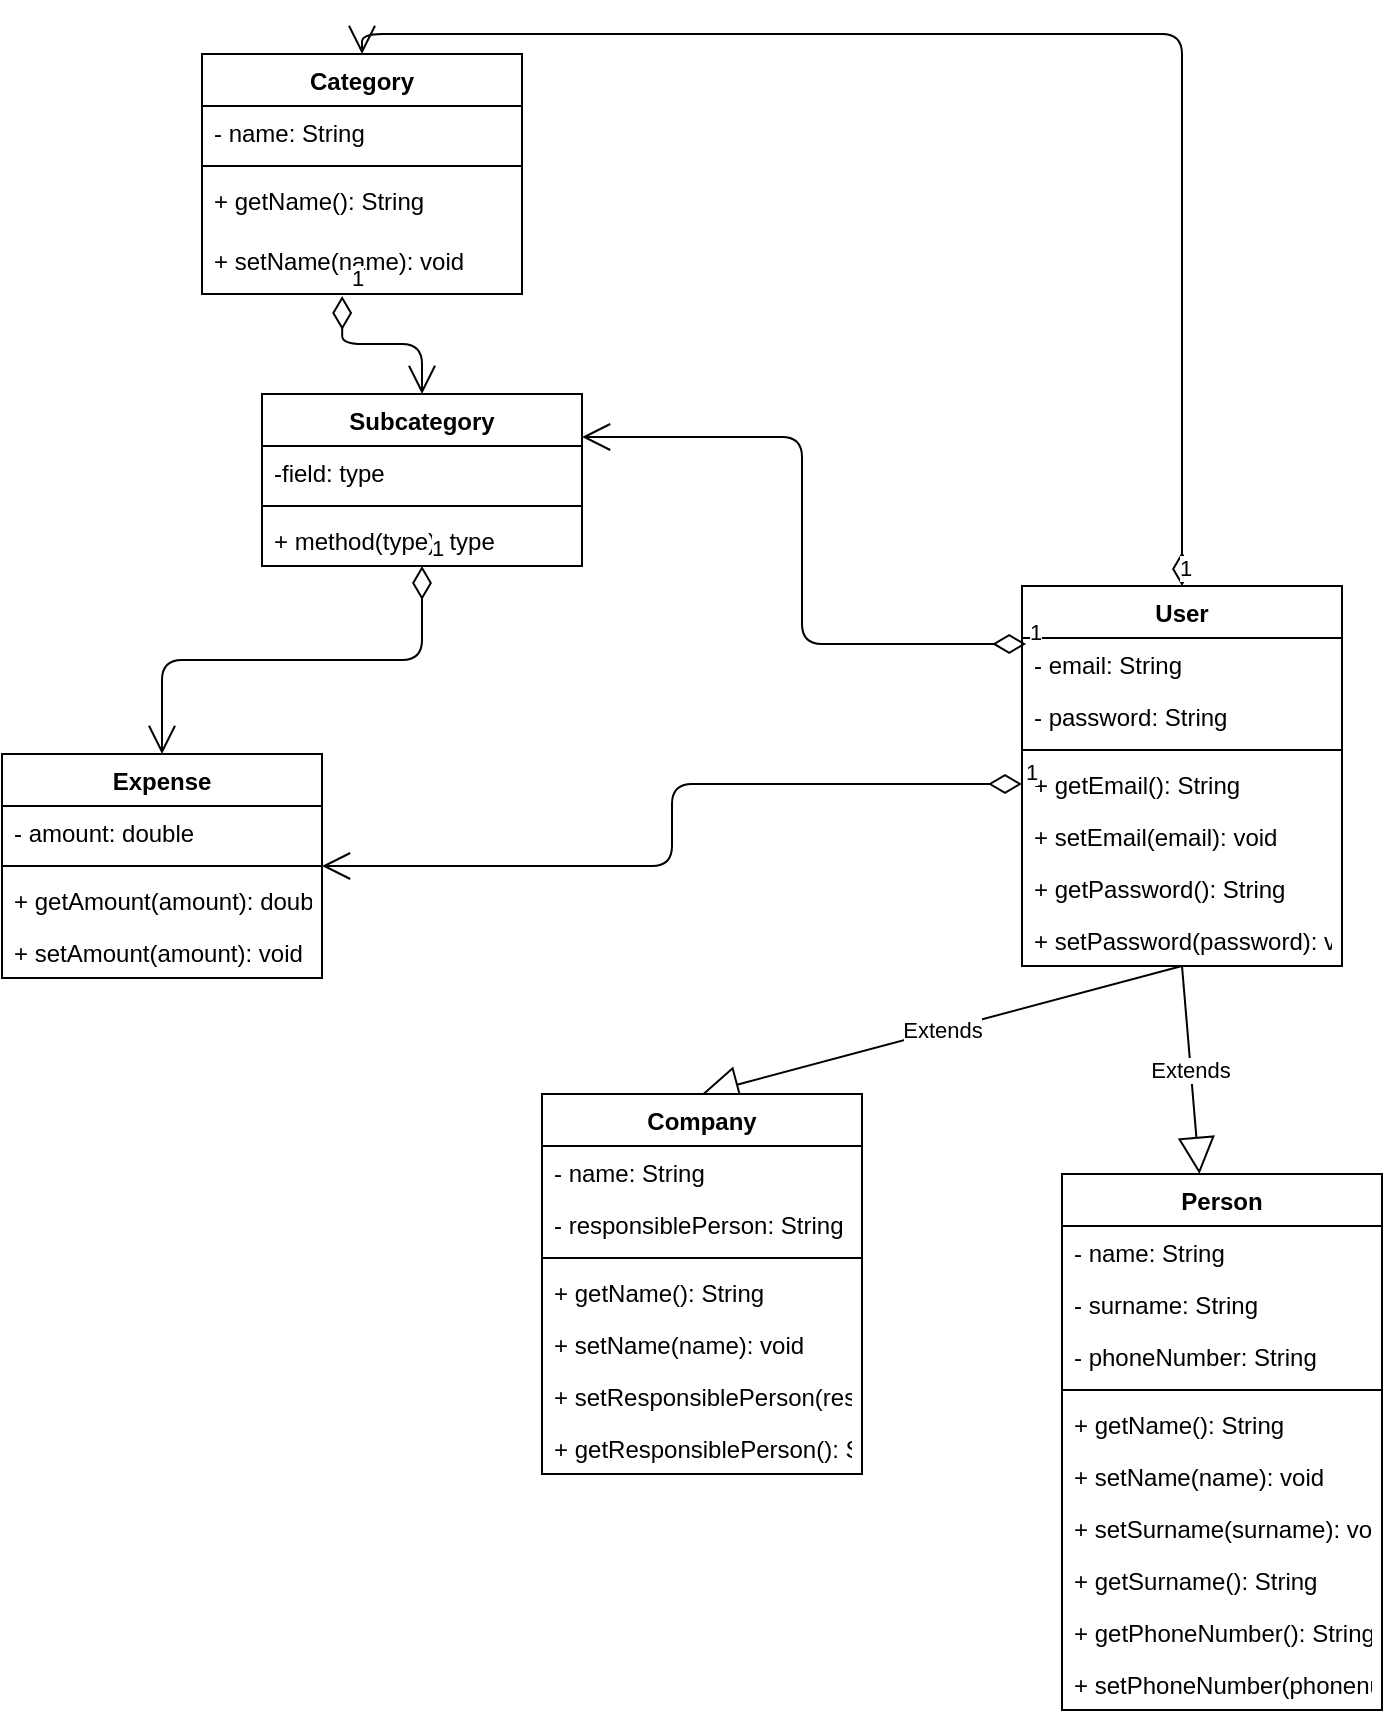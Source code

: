 <mxfile version="13.7.2" type="github">
  <diagram id="_lqFjD4t3q71EQGIkj19" name="Page-1">
    <mxGraphModel dx="2062" dy="1123" grid="1" gridSize="10" guides="1" tooltips="1" connect="1" arrows="1" fold="1" page="1" pageScale="1" pageWidth="827" pageHeight="1169" math="0" shadow="0">
      <root>
        <mxCell id="0" />
        <mxCell id="1" parent="0" />
        <mxCell id="CjetOPbRpKA3zPlfMu0f-35" value="Category&#xa;" style="swimlane;fontStyle=1;align=center;verticalAlign=top;childLayout=stackLayout;horizontal=1;startSize=26;horizontalStack=0;resizeParent=1;resizeParentMax=0;resizeLast=0;collapsible=1;marginBottom=0;" vertex="1" parent="1">
          <mxGeometry x="130" y="180" width="160" height="120" as="geometry" />
        </mxCell>
        <mxCell id="CjetOPbRpKA3zPlfMu0f-36" value="- name: String&#xa;" style="text;strokeColor=none;fillColor=none;align=left;verticalAlign=top;spacingLeft=4;spacingRight=4;overflow=hidden;rotatable=0;points=[[0,0.5],[1,0.5]];portConstraint=eastwest;" vertex="1" parent="CjetOPbRpKA3zPlfMu0f-35">
          <mxGeometry y="26" width="160" height="26" as="geometry" />
        </mxCell>
        <mxCell id="CjetOPbRpKA3zPlfMu0f-37" value="" style="line;strokeWidth=1;fillColor=none;align=left;verticalAlign=middle;spacingTop=-1;spacingLeft=3;spacingRight=3;rotatable=0;labelPosition=right;points=[];portConstraint=eastwest;" vertex="1" parent="CjetOPbRpKA3zPlfMu0f-35">
          <mxGeometry y="52" width="160" height="8" as="geometry" />
        </mxCell>
        <mxCell id="CjetOPbRpKA3zPlfMu0f-40" value="+ getName(): String" style="text;strokeColor=none;fillColor=none;align=left;verticalAlign=top;spacingLeft=4;spacingRight=4;overflow=hidden;rotatable=0;points=[[0,0.5],[1,0.5]];portConstraint=eastwest;" vertex="1" parent="CjetOPbRpKA3zPlfMu0f-35">
          <mxGeometry y="60" width="160" height="30" as="geometry" />
        </mxCell>
        <mxCell id="CjetOPbRpKA3zPlfMu0f-38" value="+ setName(name): void" style="text;strokeColor=none;fillColor=none;align=left;verticalAlign=top;spacingLeft=4;spacingRight=4;overflow=hidden;rotatable=0;points=[[0,0.5],[1,0.5]];portConstraint=eastwest;" vertex="1" parent="CjetOPbRpKA3zPlfMu0f-35">
          <mxGeometry y="90" width="160" height="30" as="geometry" />
        </mxCell>
        <mxCell id="CjetOPbRpKA3zPlfMu0f-65" value="Extends" style="endArrow=block;endSize=16;endFill=0;html=1;exitX=0.5;exitY=1;exitDx=0;exitDy=0;entryX=0.5;entryY=0;entryDx=0;entryDy=0;" edge="1" parent="1" source="CjetOPbRpKA3zPlfMu0f-50" target="CjetOPbRpKA3zPlfMu0f-57">
          <mxGeometry width="160" relative="1" as="geometry">
            <mxPoint x="330" y="570" as="sourcePoint" />
            <mxPoint x="490" y="570" as="targetPoint" />
          </mxGeometry>
        </mxCell>
        <mxCell id="CjetOPbRpKA3zPlfMu0f-50" value="User" style="swimlane;fontStyle=1;align=center;verticalAlign=top;childLayout=stackLayout;horizontal=1;startSize=26;horizontalStack=0;resizeParent=1;resizeParentMax=0;resizeLast=0;collapsible=1;marginBottom=0;" vertex="1" parent="1">
          <mxGeometry x="540" y="446" width="160" height="190" as="geometry" />
        </mxCell>
        <mxCell id="CjetOPbRpKA3zPlfMu0f-51" value="- email: String" style="text;strokeColor=none;fillColor=none;align=left;verticalAlign=top;spacingLeft=4;spacingRight=4;overflow=hidden;rotatable=0;points=[[0,0.5],[1,0.5]];portConstraint=eastwest;" vertex="1" parent="CjetOPbRpKA3zPlfMu0f-50">
          <mxGeometry y="26" width="160" height="26" as="geometry" />
        </mxCell>
        <mxCell id="CjetOPbRpKA3zPlfMu0f-56" value="- password: String" style="text;strokeColor=none;fillColor=none;align=left;verticalAlign=top;spacingLeft=4;spacingRight=4;overflow=hidden;rotatable=0;points=[[0,0.5],[1,0.5]];portConstraint=eastwest;" vertex="1" parent="CjetOPbRpKA3zPlfMu0f-50">
          <mxGeometry y="52" width="160" height="26" as="geometry" />
        </mxCell>
        <mxCell id="CjetOPbRpKA3zPlfMu0f-52" value="" style="line;strokeWidth=1;fillColor=none;align=left;verticalAlign=middle;spacingTop=-1;spacingLeft=3;spacingRight=3;rotatable=0;labelPosition=right;points=[];portConstraint=eastwest;" vertex="1" parent="CjetOPbRpKA3zPlfMu0f-50">
          <mxGeometry y="78" width="160" height="8" as="geometry" />
        </mxCell>
        <mxCell id="CjetOPbRpKA3zPlfMu0f-53" value="+ getEmail(): String" style="text;strokeColor=none;fillColor=none;align=left;verticalAlign=top;spacingLeft=4;spacingRight=4;overflow=hidden;rotatable=0;points=[[0,0.5],[1,0.5]];portConstraint=eastwest;" vertex="1" parent="CjetOPbRpKA3zPlfMu0f-50">
          <mxGeometry y="86" width="160" height="26" as="geometry" />
        </mxCell>
        <mxCell id="CjetOPbRpKA3zPlfMu0f-63" value="+ setEmail(email): void" style="text;strokeColor=none;fillColor=none;align=left;verticalAlign=top;spacingLeft=4;spacingRight=4;overflow=hidden;rotatable=0;points=[[0,0.5],[1,0.5]];portConstraint=eastwest;" vertex="1" parent="CjetOPbRpKA3zPlfMu0f-50">
          <mxGeometry y="112" width="160" height="26" as="geometry" />
        </mxCell>
        <mxCell id="CjetOPbRpKA3zPlfMu0f-66" value="+ getPassword(): String" style="text;strokeColor=none;fillColor=none;align=left;verticalAlign=top;spacingLeft=4;spacingRight=4;overflow=hidden;rotatable=0;points=[[0,0.5],[1,0.5]];portConstraint=eastwest;" vertex="1" parent="CjetOPbRpKA3zPlfMu0f-50">
          <mxGeometry y="138" width="160" height="26" as="geometry" />
        </mxCell>
        <mxCell id="CjetOPbRpKA3zPlfMu0f-67" value="+ setPassword(password): void" style="text;strokeColor=none;fillColor=none;align=left;verticalAlign=top;spacingLeft=4;spacingRight=4;overflow=hidden;rotatable=0;points=[[0,0.5],[1,0.5]];portConstraint=eastwest;" vertex="1" parent="CjetOPbRpKA3zPlfMu0f-50">
          <mxGeometry y="164" width="160" height="26" as="geometry" />
        </mxCell>
        <mxCell id="CjetOPbRpKA3zPlfMu0f-73" value="Extends" style="endArrow=block;endSize=16;endFill=0;html=1;exitX=0.5;exitY=1;exitDx=0;exitDy=0;" edge="1" parent="1" source="CjetOPbRpKA3zPlfMu0f-50" target="CjetOPbRpKA3zPlfMu0f-68">
          <mxGeometry width="160" relative="1" as="geometry">
            <mxPoint x="330" y="570" as="sourcePoint" />
            <mxPoint x="490" y="570" as="targetPoint" />
          </mxGeometry>
        </mxCell>
        <mxCell id="CjetOPbRpKA3zPlfMu0f-57" value="Company" style="swimlane;fontStyle=1;align=center;verticalAlign=top;childLayout=stackLayout;horizontal=1;startSize=26;horizontalStack=0;resizeParent=1;resizeParentMax=0;resizeLast=0;collapsible=1;marginBottom=0;" vertex="1" parent="1">
          <mxGeometry x="300" y="700" width="160" height="190" as="geometry" />
        </mxCell>
        <mxCell id="CjetOPbRpKA3zPlfMu0f-58" value="- name: String&#xa;" style="text;strokeColor=none;fillColor=none;align=left;verticalAlign=top;spacingLeft=4;spacingRight=4;overflow=hidden;rotatable=0;points=[[0,0.5],[1,0.5]];portConstraint=eastwest;" vertex="1" parent="CjetOPbRpKA3zPlfMu0f-57">
          <mxGeometry y="26" width="160" height="26" as="geometry" />
        </mxCell>
        <mxCell id="CjetOPbRpKA3zPlfMu0f-80" value="- responsiblePerson: String&#xa;" style="text;strokeColor=none;fillColor=none;align=left;verticalAlign=top;spacingLeft=4;spacingRight=4;overflow=hidden;rotatable=0;points=[[0,0.5],[1,0.5]];portConstraint=eastwest;" vertex="1" parent="CjetOPbRpKA3zPlfMu0f-57">
          <mxGeometry y="52" width="160" height="26" as="geometry" />
        </mxCell>
        <mxCell id="CjetOPbRpKA3zPlfMu0f-59" value="" style="line;strokeWidth=1;fillColor=none;align=left;verticalAlign=middle;spacingTop=-1;spacingLeft=3;spacingRight=3;rotatable=0;labelPosition=right;points=[];portConstraint=eastwest;" vertex="1" parent="CjetOPbRpKA3zPlfMu0f-57">
          <mxGeometry y="78" width="160" height="8" as="geometry" />
        </mxCell>
        <mxCell id="CjetOPbRpKA3zPlfMu0f-60" value="+ getName(): String&#xa;" style="text;strokeColor=none;fillColor=none;align=left;verticalAlign=top;spacingLeft=4;spacingRight=4;overflow=hidden;rotatable=0;points=[[0,0.5],[1,0.5]];portConstraint=eastwest;" vertex="1" parent="CjetOPbRpKA3zPlfMu0f-57">
          <mxGeometry y="86" width="160" height="26" as="geometry" />
        </mxCell>
        <mxCell id="CjetOPbRpKA3zPlfMu0f-62" value="+ setName(name): void&#xa;" style="text;strokeColor=none;fillColor=none;align=left;verticalAlign=top;spacingLeft=4;spacingRight=4;overflow=hidden;rotatable=0;points=[[0,0.5],[1,0.5]];portConstraint=eastwest;" vertex="1" parent="CjetOPbRpKA3zPlfMu0f-57">
          <mxGeometry y="112" width="160" height="26" as="geometry" />
        </mxCell>
        <mxCell id="CjetOPbRpKA3zPlfMu0f-81" value="+ setResponsiblePerson(responsiblePerson): void&#xa;" style="text;strokeColor=none;fillColor=none;align=left;verticalAlign=top;spacingLeft=4;spacingRight=4;overflow=hidden;rotatable=0;points=[[0,0.5],[1,0.5]];portConstraint=eastwest;" vertex="1" parent="CjetOPbRpKA3zPlfMu0f-57">
          <mxGeometry y="138" width="160" height="26" as="geometry" />
        </mxCell>
        <mxCell id="CjetOPbRpKA3zPlfMu0f-82" value="+ getResponsiblePerson(): String&#xa;" style="text;strokeColor=none;fillColor=none;align=left;verticalAlign=top;spacingLeft=4;spacingRight=4;overflow=hidden;rotatable=0;points=[[0,0.5],[1,0.5]];portConstraint=eastwest;" vertex="1" parent="CjetOPbRpKA3zPlfMu0f-57">
          <mxGeometry y="164" width="160" height="26" as="geometry" />
        </mxCell>
        <mxCell id="CjetOPbRpKA3zPlfMu0f-68" value="Person" style="swimlane;fontStyle=1;align=center;verticalAlign=top;childLayout=stackLayout;horizontal=1;startSize=26;horizontalStack=0;resizeParent=1;resizeParentMax=0;resizeLast=0;collapsible=1;marginBottom=0;" vertex="1" parent="1">
          <mxGeometry x="560" y="740" width="160" height="268" as="geometry" />
        </mxCell>
        <mxCell id="CjetOPbRpKA3zPlfMu0f-69" value="- name: String&#xa;" style="text;strokeColor=none;fillColor=none;align=left;verticalAlign=top;spacingLeft=4;spacingRight=4;overflow=hidden;rotatable=0;points=[[0,0.5],[1,0.5]];portConstraint=eastwest;" vertex="1" parent="CjetOPbRpKA3zPlfMu0f-68">
          <mxGeometry y="26" width="160" height="26" as="geometry" />
        </mxCell>
        <mxCell id="CjetOPbRpKA3zPlfMu0f-74" value="- surname: String&#xa;" style="text;strokeColor=none;fillColor=none;align=left;verticalAlign=top;spacingLeft=4;spacingRight=4;overflow=hidden;rotatable=0;points=[[0,0.5],[1,0.5]];portConstraint=eastwest;" vertex="1" parent="CjetOPbRpKA3zPlfMu0f-68">
          <mxGeometry y="52" width="160" height="26" as="geometry" />
        </mxCell>
        <mxCell id="CjetOPbRpKA3zPlfMu0f-77" value="- phoneNumber: String&#xa;" style="text;strokeColor=none;fillColor=none;align=left;verticalAlign=top;spacingLeft=4;spacingRight=4;overflow=hidden;rotatable=0;points=[[0,0.5],[1,0.5]];portConstraint=eastwest;" vertex="1" parent="CjetOPbRpKA3zPlfMu0f-68">
          <mxGeometry y="78" width="160" height="26" as="geometry" />
        </mxCell>
        <mxCell id="CjetOPbRpKA3zPlfMu0f-70" value="" style="line;strokeWidth=1;fillColor=none;align=left;verticalAlign=middle;spacingTop=-1;spacingLeft=3;spacingRight=3;rotatable=0;labelPosition=right;points=[];portConstraint=eastwest;" vertex="1" parent="CjetOPbRpKA3zPlfMu0f-68">
          <mxGeometry y="104" width="160" height="8" as="geometry" />
        </mxCell>
        <mxCell id="CjetOPbRpKA3zPlfMu0f-71" value="+ getName(): String&#xa;" style="text;strokeColor=none;fillColor=none;align=left;verticalAlign=top;spacingLeft=4;spacingRight=4;overflow=hidden;rotatable=0;points=[[0,0.5],[1,0.5]];portConstraint=eastwest;" vertex="1" parent="CjetOPbRpKA3zPlfMu0f-68">
          <mxGeometry y="112" width="160" height="26" as="geometry" />
        </mxCell>
        <mxCell id="CjetOPbRpKA3zPlfMu0f-72" value="+ setName(name): void&#xa;" style="text;strokeColor=none;fillColor=none;align=left;verticalAlign=top;spacingLeft=4;spacingRight=4;overflow=hidden;rotatable=0;points=[[0,0.5],[1,0.5]];portConstraint=eastwest;" vertex="1" parent="CjetOPbRpKA3zPlfMu0f-68">
          <mxGeometry y="138" width="160" height="26" as="geometry" />
        </mxCell>
        <mxCell id="CjetOPbRpKA3zPlfMu0f-75" value="+ setSurname(surname): void&#xa;" style="text;strokeColor=none;fillColor=none;align=left;verticalAlign=top;spacingLeft=4;spacingRight=4;overflow=hidden;rotatable=0;points=[[0,0.5],[1,0.5]];portConstraint=eastwest;" vertex="1" parent="CjetOPbRpKA3zPlfMu0f-68">
          <mxGeometry y="164" width="160" height="26" as="geometry" />
        </mxCell>
        <mxCell id="CjetOPbRpKA3zPlfMu0f-76" value="+ getSurname(): String&#xa;" style="text;strokeColor=none;fillColor=none;align=left;verticalAlign=top;spacingLeft=4;spacingRight=4;overflow=hidden;rotatable=0;points=[[0,0.5],[1,0.5]];portConstraint=eastwest;" vertex="1" parent="CjetOPbRpKA3zPlfMu0f-68">
          <mxGeometry y="190" width="160" height="26" as="geometry" />
        </mxCell>
        <mxCell id="CjetOPbRpKA3zPlfMu0f-78" value="+ getPhoneNumber(): String&#xa;" style="text;strokeColor=none;fillColor=none;align=left;verticalAlign=top;spacingLeft=4;spacingRight=4;overflow=hidden;rotatable=0;points=[[0,0.5],[1,0.5]];portConstraint=eastwest;" vertex="1" parent="CjetOPbRpKA3zPlfMu0f-68">
          <mxGeometry y="216" width="160" height="26" as="geometry" />
        </mxCell>
        <mxCell id="CjetOPbRpKA3zPlfMu0f-79" value="+ setPhoneNumber(phonenumber): void&#xa;" style="text;strokeColor=none;fillColor=none;align=left;verticalAlign=top;spacingLeft=4;spacingRight=4;overflow=hidden;rotatable=0;points=[[0,0.5],[1,0.5]];portConstraint=eastwest;" vertex="1" parent="CjetOPbRpKA3zPlfMu0f-68">
          <mxGeometry y="242" width="160" height="26" as="geometry" />
        </mxCell>
        <mxCell id="CjetOPbRpKA3zPlfMu0f-46" value="Subcategory" style="swimlane;fontStyle=1;align=center;verticalAlign=top;childLayout=stackLayout;horizontal=1;startSize=26;horizontalStack=0;resizeParent=1;resizeParentMax=0;resizeLast=0;collapsible=1;marginBottom=0;" vertex="1" parent="1">
          <mxGeometry x="160" y="350" width="160" height="86" as="geometry" />
        </mxCell>
        <mxCell id="CjetOPbRpKA3zPlfMu0f-47" value="-field: type" style="text;strokeColor=none;fillColor=none;align=left;verticalAlign=top;spacingLeft=4;spacingRight=4;overflow=hidden;rotatable=0;points=[[0,0.5],[1,0.5]];portConstraint=eastwest;" vertex="1" parent="CjetOPbRpKA3zPlfMu0f-46">
          <mxGeometry y="26" width="160" height="26" as="geometry" />
        </mxCell>
        <mxCell id="CjetOPbRpKA3zPlfMu0f-48" value="" style="line;strokeWidth=1;fillColor=none;align=left;verticalAlign=middle;spacingTop=-1;spacingLeft=3;spacingRight=3;rotatable=0;labelPosition=right;points=[];portConstraint=eastwest;" vertex="1" parent="CjetOPbRpKA3zPlfMu0f-46">
          <mxGeometry y="52" width="160" height="8" as="geometry" />
        </mxCell>
        <mxCell id="CjetOPbRpKA3zPlfMu0f-49" value="+ method(type): type" style="text;strokeColor=none;fillColor=none;align=left;verticalAlign=top;spacingLeft=4;spacingRight=4;overflow=hidden;rotatable=0;points=[[0,0.5],[1,0.5]];portConstraint=eastwest;" vertex="1" parent="CjetOPbRpKA3zPlfMu0f-46">
          <mxGeometry y="60" width="160" height="26" as="geometry" />
        </mxCell>
        <mxCell id="CjetOPbRpKA3zPlfMu0f-84" value="1" style="endArrow=open;html=1;endSize=12;startArrow=diamondThin;startSize=14;startFill=0;edgeStyle=orthogonalEdgeStyle;align=left;verticalAlign=bottom;exitX=0.438;exitY=1.033;exitDx=0;exitDy=0;exitPerimeter=0;" edge="1" parent="1" source="CjetOPbRpKA3zPlfMu0f-38" target="CjetOPbRpKA3zPlfMu0f-46">
          <mxGeometry x="-1" y="3" relative="1" as="geometry">
            <mxPoint x="330" y="570" as="sourcePoint" />
            <mxPoint x="490" y="570" as="targetPoint" />
          </mxGeometry>
        </mxCell>
        <mxCell id="CjetOPbRpKA3zPlfMu0f-86" value="1" style="endArrow=open;html=1;endSize=12;startArrow=diamondThin;startSize=14;startFill=0;edgeStyle=orthogonalEdgeStyle;align=left;verticalAlign=bottom;exitX=0.5;exitY=0;exitDx=0;exitDy=0;entryX=0.5;entryY=0;entryDx=0;entryDy=0;" edge="1" parent="1" source="CjetOPbRpKA3zPlfMu0f-50" target="CjetOPbRpKA3zPlfMu0f-35">
          <mxGeometry x="-1" y="3" relative="1" as="geometry">
            <mxPoint x="330" y="570" as="sourcePoint" />
            <mxPoint x="490" y="570" as="targetPoint" />
          </mxGeometry>
        </mxCell>
        <mxCell id="CjetOPbRpKA3zPlfMu0f-87" value="1" style="endArrow=open;html=1;endSize=12;startArrow=diamondThin;startSize=14;startFill=0;edgeStyle=orthogonalEdgeStyle;align=left;verticalAlign=bottom;exitX=0.5;exitY=1;exitDx=0;exitDy=0;entryX=0.5;entryY=0;entryDx=0;entryDy=0;" edge="1" parent="1" source="CjetOPbRpKA3zPlfMu0f-46" target="CjetOPbRpKA3zPlfMu0f-41">
          <mxGeometry x="-1" y="3" relative="1" as="geometry">
            <mxPoint x="330" y="570" as="sourcePoint" />
            <mxPoint x="490" y="570" as="targetPoint" />
          </mxGeometry>
        </mxCell>
        <mxCell id="CjetOPbRpKA3zPlfMu0f-41" value="Expense" style="swimlane;fontStyle=1;align=center;verticalAlign=top;childLayout=stackLayout;horizontal=1;startSize=26;horizontalStack=0;resizeParent=1;resizeParentMax=0;resizeLast=0;collapsible=1;marginBottom=0;" vertex="1" parent="1">
          <mxGeometry x="30" y="530" width="160" height="112" as="geometry" />
        </mxCell>
        <mxCell id="CjetOPbRpKA3zPlfMu0f-61" value="- amount: double" style="text;strokeColor=none;fillColor=none;align=left;verticalAlign=top;spacingLeft=4;spacingRight=4;overflow=hidden;rotatable=0;points=[[0,0.5],[1,0.5]];portConstraint=eastwest;" vertex="1" parent="CjetOPbRpKA3zPlfMu0f-41">
          <mxGeometry y="26" width="160" height="26" as="geometry" />
        </mxCell>
        <mxCell id="CjetOPbRpKA3zPlfMu0f-43" value="" style="line;strokeWidth=1;fillColor=none;align=left;verticalAlign=middle;spacingTop=-1;spacingLeft=3;spacingRight=3;rotatable=0;labelPosition=right;points=[];portConstraint=eastwest;" vertex="1" parent="CjetOPbRpKA3zPlfMu0f-41">
          <mxGeometry y="52" width="160" height="8" as="geometry" />
        </mxCell>
        <mxCell id="CjetOPbRpKA3zPlfMu0f-45" value="+ getAmount(amount): double" style="text;strokeColor=none;fillColor=none;align=left;verticalAlign=top;spacingLeft=4;spacingRight=4;overflow=hidden;rotatable=0;points=[[0,0.5],[1,0.5]];portConstraint=eastwest;" vertex="1" parent="CjetOPbRpKA3zPlfMu0f-41">
          <mxGeometry y="60" width="160" height="26" as="geometry" />
        </mxCell>
        <mxCell id="CjetOPbRpKA3zPlfMu0f-90" value="+ setAmount(amount): void" style="text;strokeColor=none;fillColor=none;align=left;verticalAlign=top;spacingLeft=4;spacingRight=4;overflow=hidden;rotatable=0;points=[[0,0.5],[1,0.5]];portConstraint=eastwest;" vertex="1" parent="CjetOPbRpKA3zPlfMu0f-41">
          <mxGeometry y="86" width="160" height="26" as="geometry" />
        </mxCell>
        <mxCell id="CjetOPbRpKA3zPlfMu0f-88" value="1" style="endArrow=open;html=1;endSize=12;startArrow=diamondThin;startSize=14;startFill=0;edgeStyle=orthogonalEdgeStyle;align=left;verticalAlign=bottom;exitX=0;exitY=0.5;exitDx=0;exitDy=0;entryX=1;entryY=0.5;entryDx=0;entryDy=0;" edge="1" parent="1" source="CjetOPbRpKA3zPlfMu0f-53" target="CjetOPbRpKA3zPlfMu0f-41">
          <mxGeometry x="-1" y="3" relative="1" as="geometry">
            <mxPoint x="330" y="570" as="sourcePoint" />
            <mxPoint x="490" y="570" as="targetPoint" />
          </mxGeometry>
        </mxCell>
        <mxCell id="CjetOPbRpKA3zPlfMu0f-89" value="1" style="endArrow=open;html=1;endSize=12;startArrow=diamondThin;startSize=14;startFill=0;edgeStyle=orthogonalEdgeStyle;align=left;verticalAlign=bottom;exitX=0.013;exitY=0.115;exitDx=0;exitDy=0;exitPerimeter=0;entryX=1;entryY=0.25;entryDx=0;entryDy=0;" edge="1" parent="1" source="CjetOPbRpKA3zPlfMu0f-51" target="CjetOPbRpKA3zPlfMu0f-46">
          <mxGeometry x="-1" y="3" relative="1" as="geometry">
            <mxPoint x="330" y="570" as="sourcePoint" />
            <mxPoint x="490" y="570" as="targetPoint" />
          </mxGeometry>
        </mxCell>
      </root>
    </mxGraphModel>
  </diagram>
</mxfile>
